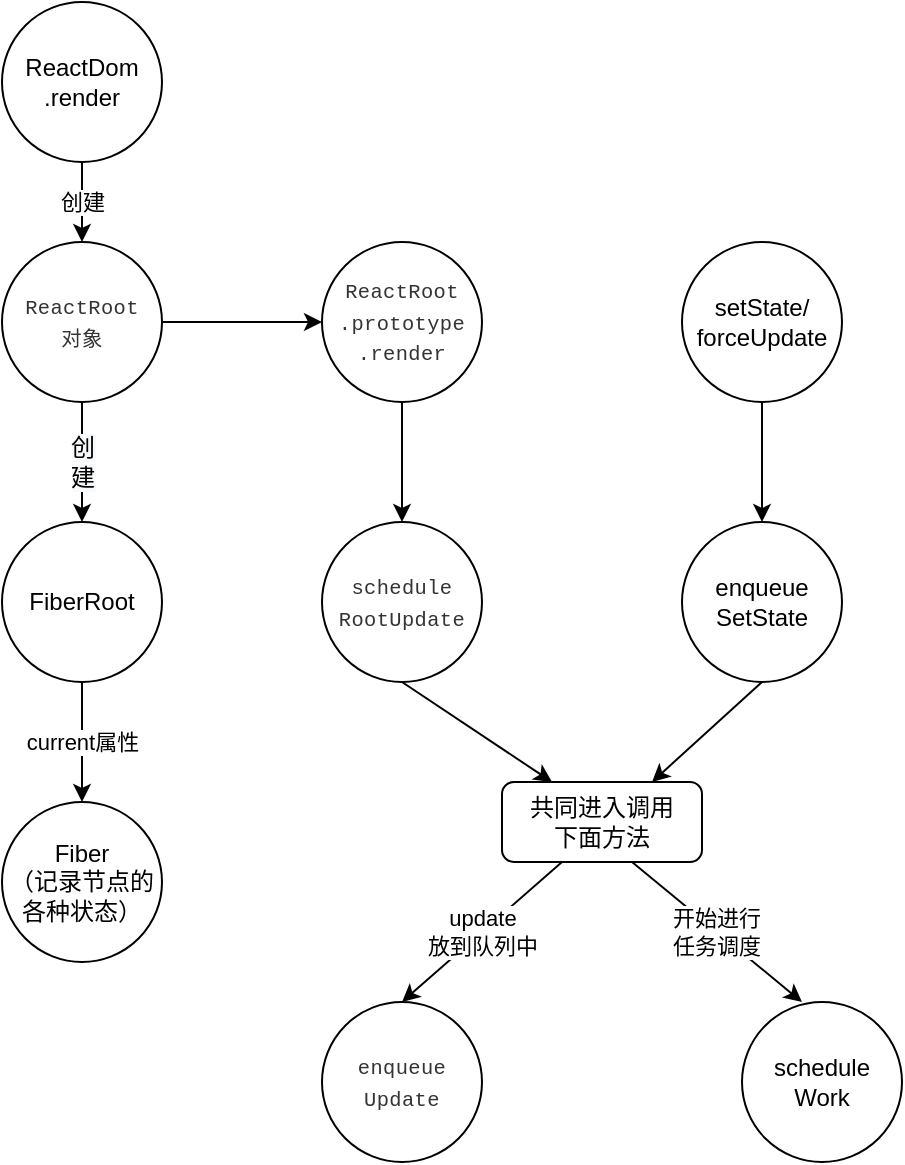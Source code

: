<mxfile version="12.2.0" type="github" pages="1"><diagram id="Of4niVttVYqBOUL4GN-B" name="第 1 页"><mxGraphModel dx="767" dy="421" grid="1" gridSize="10" guides="1" tooltips="1" connect="1" arrows="1" fold="1" page="1" pageScale="1" pageWidth="827" pageHeight="1169" math="0" shadow="0"><root><mxCell id="0"/><mxCell id="1" parent="0"/><mxCell id="w5NOn14O0Qb6YLUYYEmP-10" value="" style="edgeStyle=orthogonalEdgeStyle;rounded=0;orthogonalLoop=1;jettySize=auto;html=1;" edge="1" parent="1" source="w5NOn14O0Qb6YLUYYEmP-2" target="w5NOn14O0Qb6YLUYYEmP-9"><mxGeometry relative="1" as="geometry"/></mxCell><mxCell id="w5NOn14O0Qb6YLUYYEmP-2" value="&lt;div&gt;&lt;span style=&quot;font-size: 10.2px ; letter-spacing: 0.2px&quot;&gt;&lt;font color=&quot;#333333&quot; face=&quot;Consolas, Liberation Mono, Menlo, Courier, monospace&quot;&gt;ReactRoot&lt;/font&gt;&lt;/span&gt;&lt;/div&gt;&lt;div&gt;&lt;span style=&quot;font-size: 10.2px ; letter-spacing: 0.2px&quot;&gt;&lt;font color=&quot;#333333&quot; face=&quot;Consolas, Liberation Mono, Menlo, Courier, monospace&quot;&gt;对象&lt;/font&gt;&lt;/span&gt;&lt;/div&gt;" style="ellipse;whiteSpace=wrap;html=1;aspect=fixed;" vertex="1" parent="1"><mxGeometry x="160" y="140" width="80" height="80" as="geometry"/></mxCell><mxCell id="w5NOn14O0Qb6YLUYYEmP-14" value="" style="edgeStyle=orthogonalEdgeStyle;rounded=0;orthogonalLoop=1;jettySize=auto;html=1;" edge="1" parent="1" source="w5NOn14O0Qb6YLUYYEmP-9" target="w5NOn14O0Qb6YLUYYEmP-13"><mxGeometry relative="1" as="geometry"/></mxCell><mxCell id="w5NOn14O0Qb6YLUYYEmP-9" value="&lt;font color=&quot;#333333&quot; face=&quot;Consolas, Liberation Mono, Menlo, Courier, monospace&quot;&gt;&lt;span style=&quot;font-size: 10.2px ; letter-spacing: 0.2px&quot;&gt;ReactRoot&lt;br&gt;.prototype&lt;br&gt;.render&lt;/span&gt;&lt;/font&gt;" style="ellipse;whiteSpace=wrap;html=1;aspect=fixed;" vertex="1" parent="1"><mxGeometry x="320" y="140" width="80" height="80" as="geometry"/></mxCell><mxCell id="w5NOn14O0Qb6YLUYYEmP-13" value="&lt;font color=&quot;#333333&quot; face=&quot;Consolas, Liberation Mono, Menlo, Courier, monospace&quot;&gt;&lt;span style=&quot;font-size: 10.2px ; letter-spacing: 0.2px&quot;&gt;schedule&lt;br&gt;RootUpdate&lt;/span&gt;&lt;/font&gt;" style="ellipse;whiteSpace=wrap;html=1;aspect=fixed;" vertex="1" parent="1"><mxGeometry x="320" y="280" width="80" height="80" as="geometry"/></mxCell><mxCell id="w5NOn14O0Qb6YLUYYEmP-15" value="&lt;font color=&quot;#333333&quot; face=&quot;Consolas, Liberation Mono, Menlo, Courier, monospace&quot;&gt;&lt;span style=&quot;font-size: 10.2px ; letter-spacing: 0.2px&quot;&gt;enqueue&lt;br&gt;Update&lt;/span&gt;&lt;/font&gt;" style="ellipse;whiteSpace=wrap;html=1;aspect=fixed;" vertex="1" parent="1"><mxGeometry x="320" y="520" width="80" height="80" as="geometry"/></mxCell><mxCell id="w5NOn14O0Qb6YLUYYEmP-33" value="current属性" style="edgeStyle=orthogonalEdgeStyle;rounded=0;orthogonalLoop=1;jettySize=auto;html=1;" edge="1" parent="1" source="w5NOn14O0Qb6YLUYYEmP-3" target="w5NOn14O0Qb6YLUYYEmP-32"><mxGeometry relative="1" as="geometry"/></mxCell><mxCell id="w5NOn14O0Qb6YLUYYEmP-3" value="FiberRoot" style="ellipse;whiteSpace=wrap;html=1;aspect=fixed;" vertex="1" parent="1"><mxGeometry x="160" y="280" width="80" height="80" as="geometry"/></mxCell><mxCell id="w5NOn14O0Qb6YLUYYEmP-32" value="Fiber&lt;br&gt;（记录节点的各种状态）" style="ellipse;whiteSpace=wrap;html=1;aspect=fixed;" vertex="1" parent="1"><mxGeometry x="160" y="420" width="80" height="80" as="geometry"/></mxCell><mxCell id="w5NOn14O0Qb6YLUYYEmP-4" value="&lt;span style=&quot;white-space: normal&quot;&gt;ReactDom&lt;br&gt;.render&lt;/span&gt;" style="ellipse;whiteSpace=wrap;html=1;aspect=fixed;" vertex="1" parent="1"><mxGeometry x="160" y="20" width="80" height="80" as="geometry"/></mxCell><mxCell id="w5NOn14O0Qb6YLUYYEmP-5" value="创建" style="endArrow=classic;html=1;entryX=0.5;entryY=0;entryDx=0;entryDy=0;" edge="1" parent="1" target="w5NOn14O0Qb6YLUYYEmP-2"><mxGeometry width="50" height="50" relative="1" as="geometry"><mxPoint x="200" y="100" as="sourcePoint"/><mxPoint x="250" y="50" as="targetPoint"/></mxGeometry></mxCell><mxCell id="w5NOn14O0Qb6YLUYYEmP-7" value="&lt;span style=&quot;font-size: 12px ; white-space: normal ; background-color: rgb(248 , 249 , 250)&quot;&gt;创建&lt;/span&gt;" style="endArrow=classic;html=1;" edge="1" parent="1"><mxGeometry width="50" height="50" relative="1" as="geometry"><mxPoint x="200" y="220" as="sourcePoint"/><mxPoint x="200" y="280" as="targetPoint"/></mxGeometry></mxCell><mxCell id="w5NOn14O0Qb6YLUYYEmP-20" value="schedule&lt;br&gt;Work" style="ellipse;whiteSpace=wrap;html=1;aspect=fixed;" vertex="1" parent="1"><mxGeometry x="530" y="520" width="80" height="80" as="geometry"/></mxCell><mxCell id="w5NOn14O0Qb6YLUYYEmP-25" value="" style="edgeStyle=orthogonalEdgeStyle;rounded=0;orthogonalLoop=1;jettySize=auto;html=1;" edge="1" parent="1" source="w5NOn14O0Qb6YLUYYEmP-23" target="w5NOn14O0Qb6YLUYYEmP-24"><mxGeometry relative="1" as="geometry"/></mxCell><mxCell id="w5NOn14O0Qb6YLUYYEmP-23" value="setState/&lt;br&gt;forceUpdate" style="ellipse;whiteSpace=wrap;html=1;aspect=fixed;" vertex="1" parent="1"><mxGeometry x="500" y="140" width="80" height="80" as="geometry"/></mxCell><mxCell id="w5NOn14O0Qb6YLUYYEmP-24" value="enqueue&lt;br&gt;SetState" style="ellipse;whiteSpace=wrap;html=1;aspect=fixed;" vertex="1" parent="1"><mxGeometry x="500" y="280" width="80" height="80" as="geometry"/></mxCell><mxCell id="w5NOn14O0Qb6YLUYYEmP-27" value="共同进入调用&lt;br&gt;下面方法" style="rounded=1;whiteSpace=wrap;html=1;" vertex="1" parent="1"><mxGeometry x="410" y="410" width="100" height="40" as="geometry"/></mxCell><mxCell id="w5NOn14O0Qb6YLUYYEmP-28" value="" style="endArrow=classic;html=1;entryX=0.25;entryY=0;entryDx=0;entryDy=0;" edge="1" parent="1" target="w5NOn14O0Qb6YLUYYEmP-27"><mxGeometry width="50" height="50" relative="1" as="geometry"><mxPoint x="360" y="360" as="sourcePoint"/><mxPoint x="410" y="310" as="targetPoint"/></mxGeometry></mxCell><mxCell id="w5NOn14O0Qb6YLUYYEmP-29" value="" style="endArrow=classic;html=1;entryX=0.75;entryY=0;entryDx=0;entryDy=0;" edge="1" parent="1" target="w5NOn14O0Qb6YLUYYEmP-27"><mxGeometry width="50" height="50" relative="1" as="geometry"><mxPoint x="540" y="360" as="sourcePoint"/><mxPoint x="590" y="310" as="targetPoint"/></mxGeometry></mxCell><mxCell id="w5NOn14O0Qb6YLUYYEmP-30" value="update&lt;br&gt;放到队列中" style="endArrow=classic;html=1;entryX=0.5;entryY=0;entryDx=0;entryDy=0;" edge="1" parent="1" target="w5NOn14O0Qb6YLUYYEmP-15"><mxGeometry width="50" height="50" relative="1" as="geometry"><mxPoint x="440" y="450" as="sourcePoint"/><mxPoint x="440" y="500" as="targetPoint"/></mxGeometry></mxCell><mxCell id="w5NOn14O0Qb6YLUYYEmP-31" value="开始进行&lt;br&gt;任务调度" style="endArrow=classic;html=1;entryX=0.375;entryY=0;entryDx=0;entryDy=0;entryPerimeter=0;" edge="1" parent="1" target="w5NOn14O0Qb6YLUYYEmP-20"><mxGeometry width="50" height="50" relative="1" as="geometry"><mxPoint x="475" y="450" as="sourcePoint"/><mxPoint x="525" y="400" as="targetPoint"/></mxGeometry></mxCell></root></mxGraphModel></diagram></mxfile>